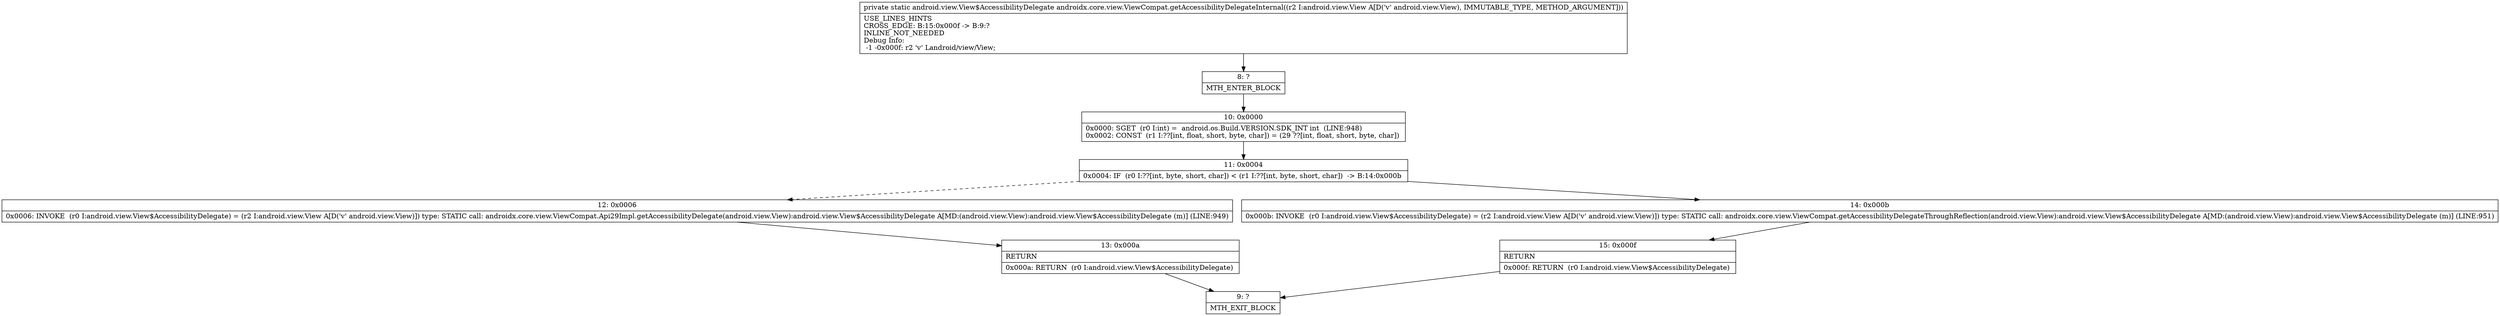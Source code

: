 digraph "CFG forandroidx.core.view.ViewCompat.getAccessibilityDelegateInternal(Landroid\/view\/View;)Landroid\/view\/View$AccessibilityDelegate;" {
Node_8 [shape=record,label="{8\:\ ?|MTH_ENTER_BLOCK\l}"];
Node_10 [shape=record,label="{10\:\ 0x0000|0x0000: SGET  (r0 I:int) =  android.os.Build.VERSION.SDK_INT int  (LINE:948)\l0x0002: CONST  (r1 I:??[int, float, short, byte, char]) = (29 ??[int, float, short, byte, char]) \l}"];
Node_11 [shape=record,label="{11\:\ 0x0004|0x0004: IF  (r0 I:??[int, byte, short, char]) \< (r1 I:??[int, byte, short, char])  \-\> B:14:0x000b \l}"];
Node_12 [shape=record,label="{12\:\ 0x0006|0x0006: INVOKE  (r0 I:android.view.View$AccessibilityDelegate) = (r2 I:android.view.View A[D('v' android.view.View)]) type: STATIC call: androidx.core.view.ViewCompat.Api29Impl.getAccessibilityDelegate(android.view.View):android.view.View$AccessibilityDelegate A[MD:(android.view.View):android.view.View$AccessibilityDelegate (m)] (LINE:949)\l}"];
Node_13 [shape=record,label="{13\:\ 0x000a|RETURN\l|0x000a: RETURN  (r0 I:android.view.View$AccessibilityDelegate) \l}"];
Node_9 [shape=record,label="{9\:\ ?|MTH_EXIT_BLOCK\l}"];
Node_14 [shape=record,label="{14\:\ 0x000b|0x000b: INVOKE  (r0 I:android.view.View$AccessibilityDelegate) = (r2 I:android.view.View A[D('v' android.view.View)]) type: STATIC call: androidx.core.view.ViewCompat.getAccessibilityDelegateThroughReflection(android.view.View):android.view.View$AccessibilityDelegate A[MD:(android.view.View):android.view.View$AccessibilityDelegate (m)] (LINE:951)\l}"];
Node_15 [shape=record,label="{15\:\ 0x000f|RETURN\l|0x000f: RETURN  (r0 I:android.view.View$AccessibilityDelegate) \l}"];
MethodNode[shape=record,label="{private static android.view.View$AccessibilityDelegate androidx.core.view.ViewCompat.getAccessibilityDelegateInternal((r2 I:android.view.View A[D('v' android.view.View), IMMUTABLE_TYPE, METHOD_ARGUMENT]))  | USE_LINES_HINTS\lCROSS_EDGE: B:15:0x000f \-\> B:9:?\lINLINE_NOT_NEEDED\lDebug Info:\l  \-1 \-0x000f: r2 'v' Landroid\/view\/View;\l}"];
MethodNode -> Node_8;Node_8 -> Node_10;
Node_10 -> Node_11;
Node_11 -> Node_12[style=dashed];
Node_11 -> Node_14;
Node_12 -> Node_13;
Node_13 -> Node_9;
Node_14 -> Node_15;
Node_15 -> Node_9;
}

